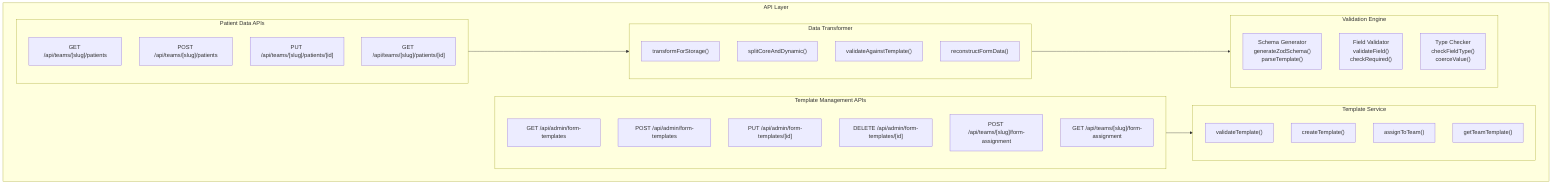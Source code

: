 flowchart TD
    subgraph API_LAYER["API Layer"]
        subgraph TEMPLATE_MANAGEMENT["Template Management APIs"]
            GET_TEMPLATES["GET /api/admin/form-templates"]
            POST_TEMPLATES["POST /api/admin/form-templates"]
            PUT_TEMPLATE["PUT /api/admin/form-templates/[id]"]
            DELETE_TEMPLATE["DELETE /api/admin/form-templates/[id]"]
            POST_ASSIGNMENT["POST /api/teams/[slug]/form-assignment"]
            GET_ASSIGNMENT["GET /api/teams/[slug]/form-assignment"]
        end

        subgraph TEMPLATE_SERVICE["Template Service"]
            VALIDATE["validateTemplate()"]
            CREATE["createTemplate()"]
            ASSIGN["assignToTeam()"]
            GET_TEAM["getTeamTemplate()"]
        end

        subgraph PATIENT_APIS["Patient Data APIs"]
            GET_PATIENTS["GET /api/teams/[slug]/patients"]
            POST_PATIENTS["POST /api/teams/[slug]/patients"]
            PUT_PATIENT["PUT /api/teams/[slug]/patients/[id]"]
            GET_PATIENT["GET /api/teams/[slug]/patients/[id]"]
        end

        subgraph DATA_TRANSFORMER["Data Transformer"]
            TRANSFORM["transformForStorage()"]
            SPLIT["splitCoreAndDynamic()"]
            VALIDATE_TMPL["validateAgainstTemplate()"]
            RECONSTRUCT["reconstructFormData()"]
        end

        subgraph VALIDATION_ENGINE["Validation Engine"]
            SCHEMA_GEN["Schema Generator<br/>generateZodSchema()<br/>parseTemplate()"]
            FIELD_VALIDATOR["Field Validator<br/>validateField()<br/>checkRequired()"]
            TYPE_CHECKER["Type Checker<br/>checkFieldType()<br/>coerceValue()"]
        end

        TEMPLATE_MANAGEMENT --> TEMPLATE_SERVICE
        PATIENT_APIS --> DATA_TRANSFORMER
        DATA_TRANSFORMER --> VALIDATION_ENGINE
    end